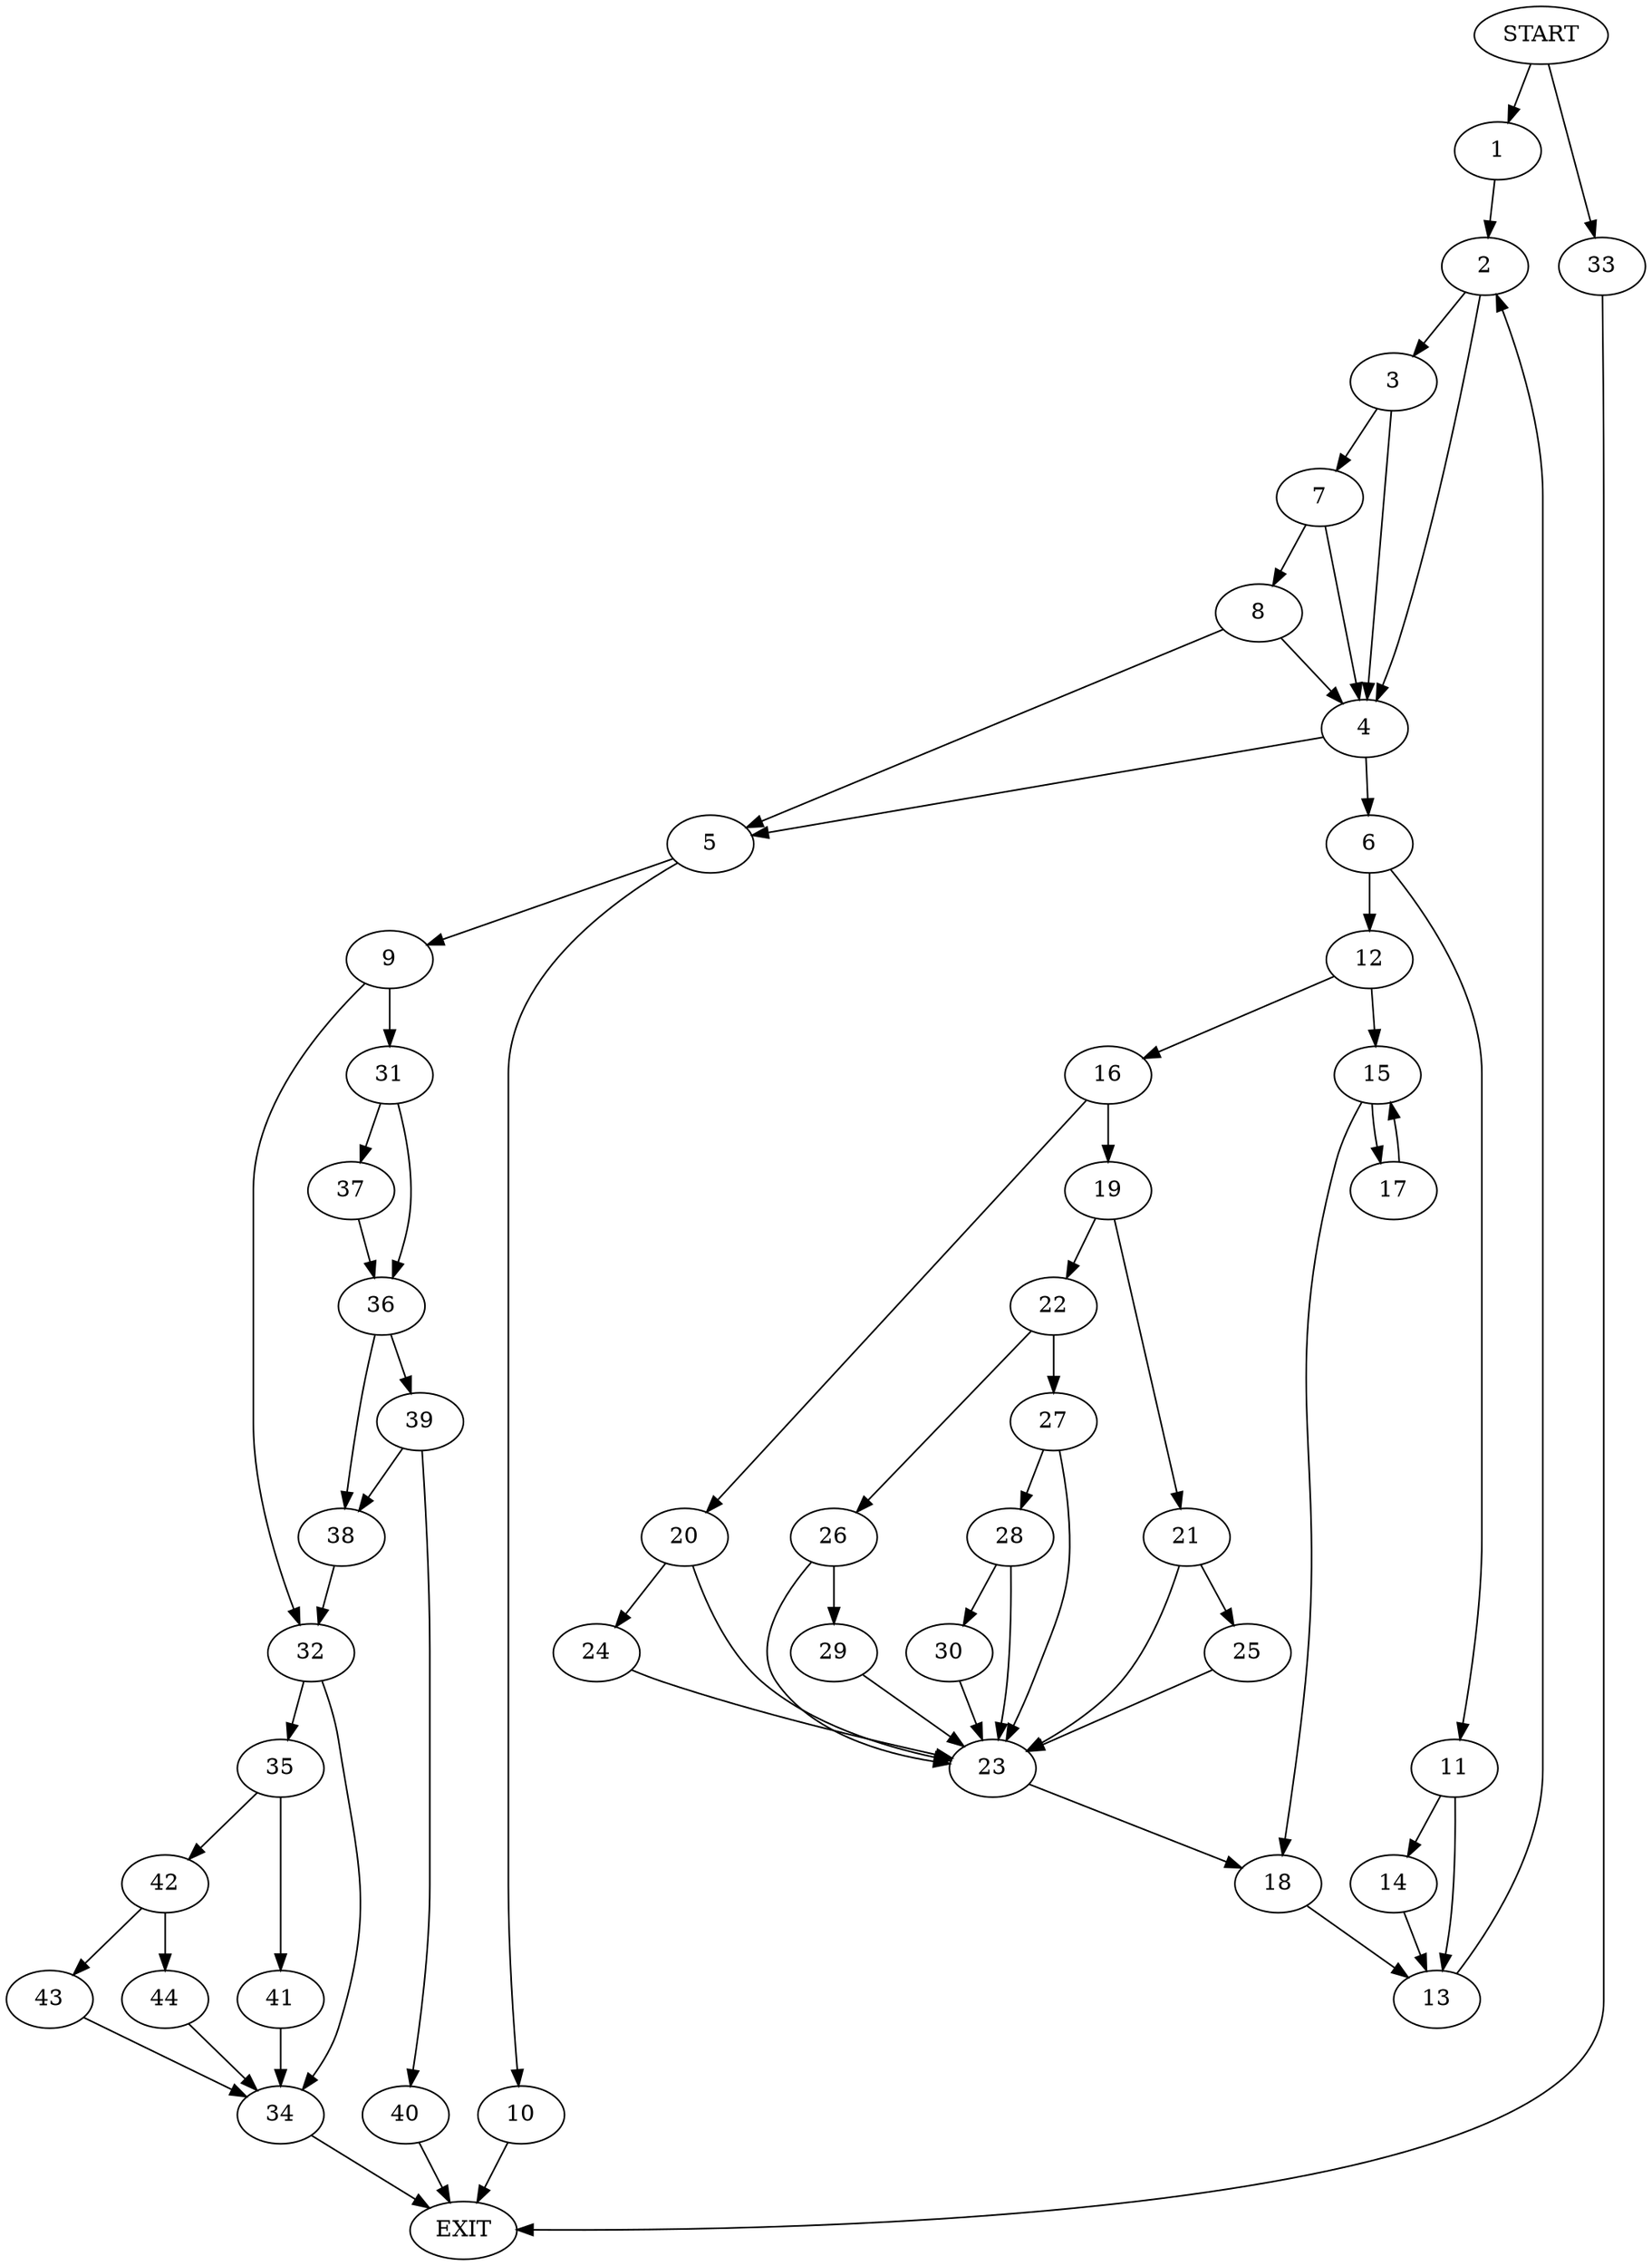 digraph {
0 [label="START"]
45 [label="EXIT"]
0 -> 1
1 -> 2
2 -> 3
2 -> 4
4 -> 5
4 -> 6
3 -> 7
3 -> 4
7 -> 4
7 -> 8
8 -> 5
8 -> 4
5 -> 9
5 -> 10
6 -> 11
6 -> 12
11 -> 13
11 -> 14
12 -> 15
12 -> 16
15 -> 17
15 -> 18
16 -> 19
16 -> 20
19 -> 21
19 -> 22
20 -> 23
20 -> 24
24 -> 23
23 -> 18
21 -> 25
21 -> 23
22 -> 26
22 -> 27
25 -> 23
27 -> 23
27 -> 28
26 -> 23
26 -> 29
29 -> 23
28 -> 23
28 -> 30
30 -> 23
18 -> 13
17 -> 15
13 -> 2
14 -> 13
9 -> 31
9 -> 32
10 -> 45
0 -> 33
33 -> 45
32 -> 34
32 -> 35
31 -> 36
31 -> 37
37 -> 36
36 -> 38
36 -> 39
38 -> 32
39 -> 40
39 -> 38
40 -> 45
35 -> 41
35 -> 42
34 -> 45
42 -> 43
42 -> 44
41 -> 34
44 -> 34
43 -> 34
}
